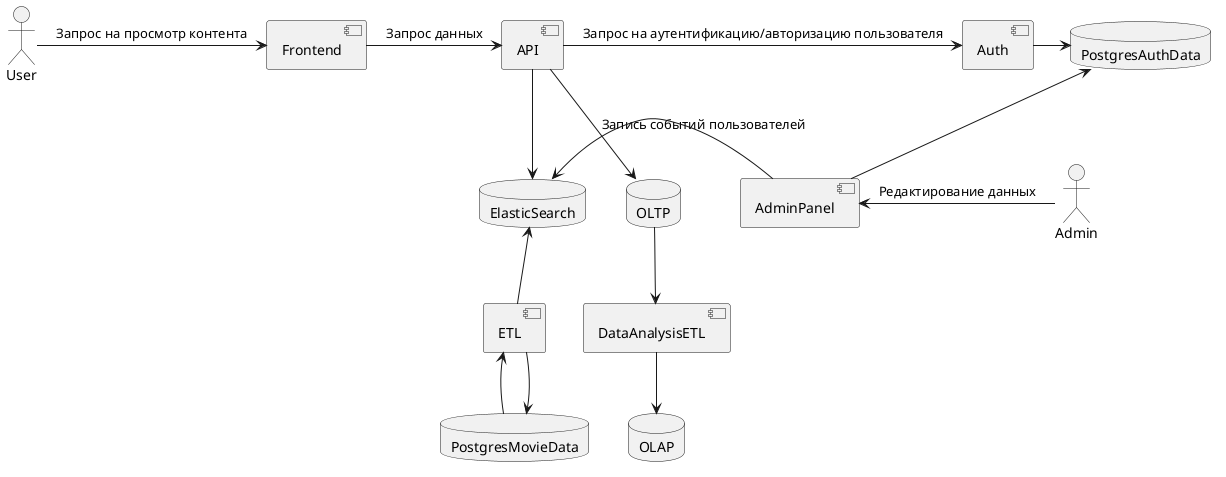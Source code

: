 @startuml

skinparam componentStyle uml2
actor User
actor Admin
database PostgresMovieData
database PostgresAuthData
database ElasticSearch
database OLAP
database OLTP
component AdminPanel
component Frontend
component API
component Auth
component ETL
component DataAnalysisETL

User -right-> Frontend: Запрос на просмотр контента
Frontend -right-> API: Запрос данных
API -right-> Auth: Запрос на аутентификацию/авторизацию пользователя
API -down-> OLTP : Запись событий пользователей
OLTP -down-> DataAnalysisETL
DataAnalysisETL -down->OLAP
API -down-> ElasticSearch
Auth -right-> PostgresAuthData
PostgresMovieData -up-> ETL
ETL -down-> PostgresMovieData
ETL -up-> ElasticSearch
Admin -left-> AdminPanel: Редактирование данных
AdminPanel -left-> ElasticSearch
AdminPanel -up-> PostgresAuthData

@enduml
